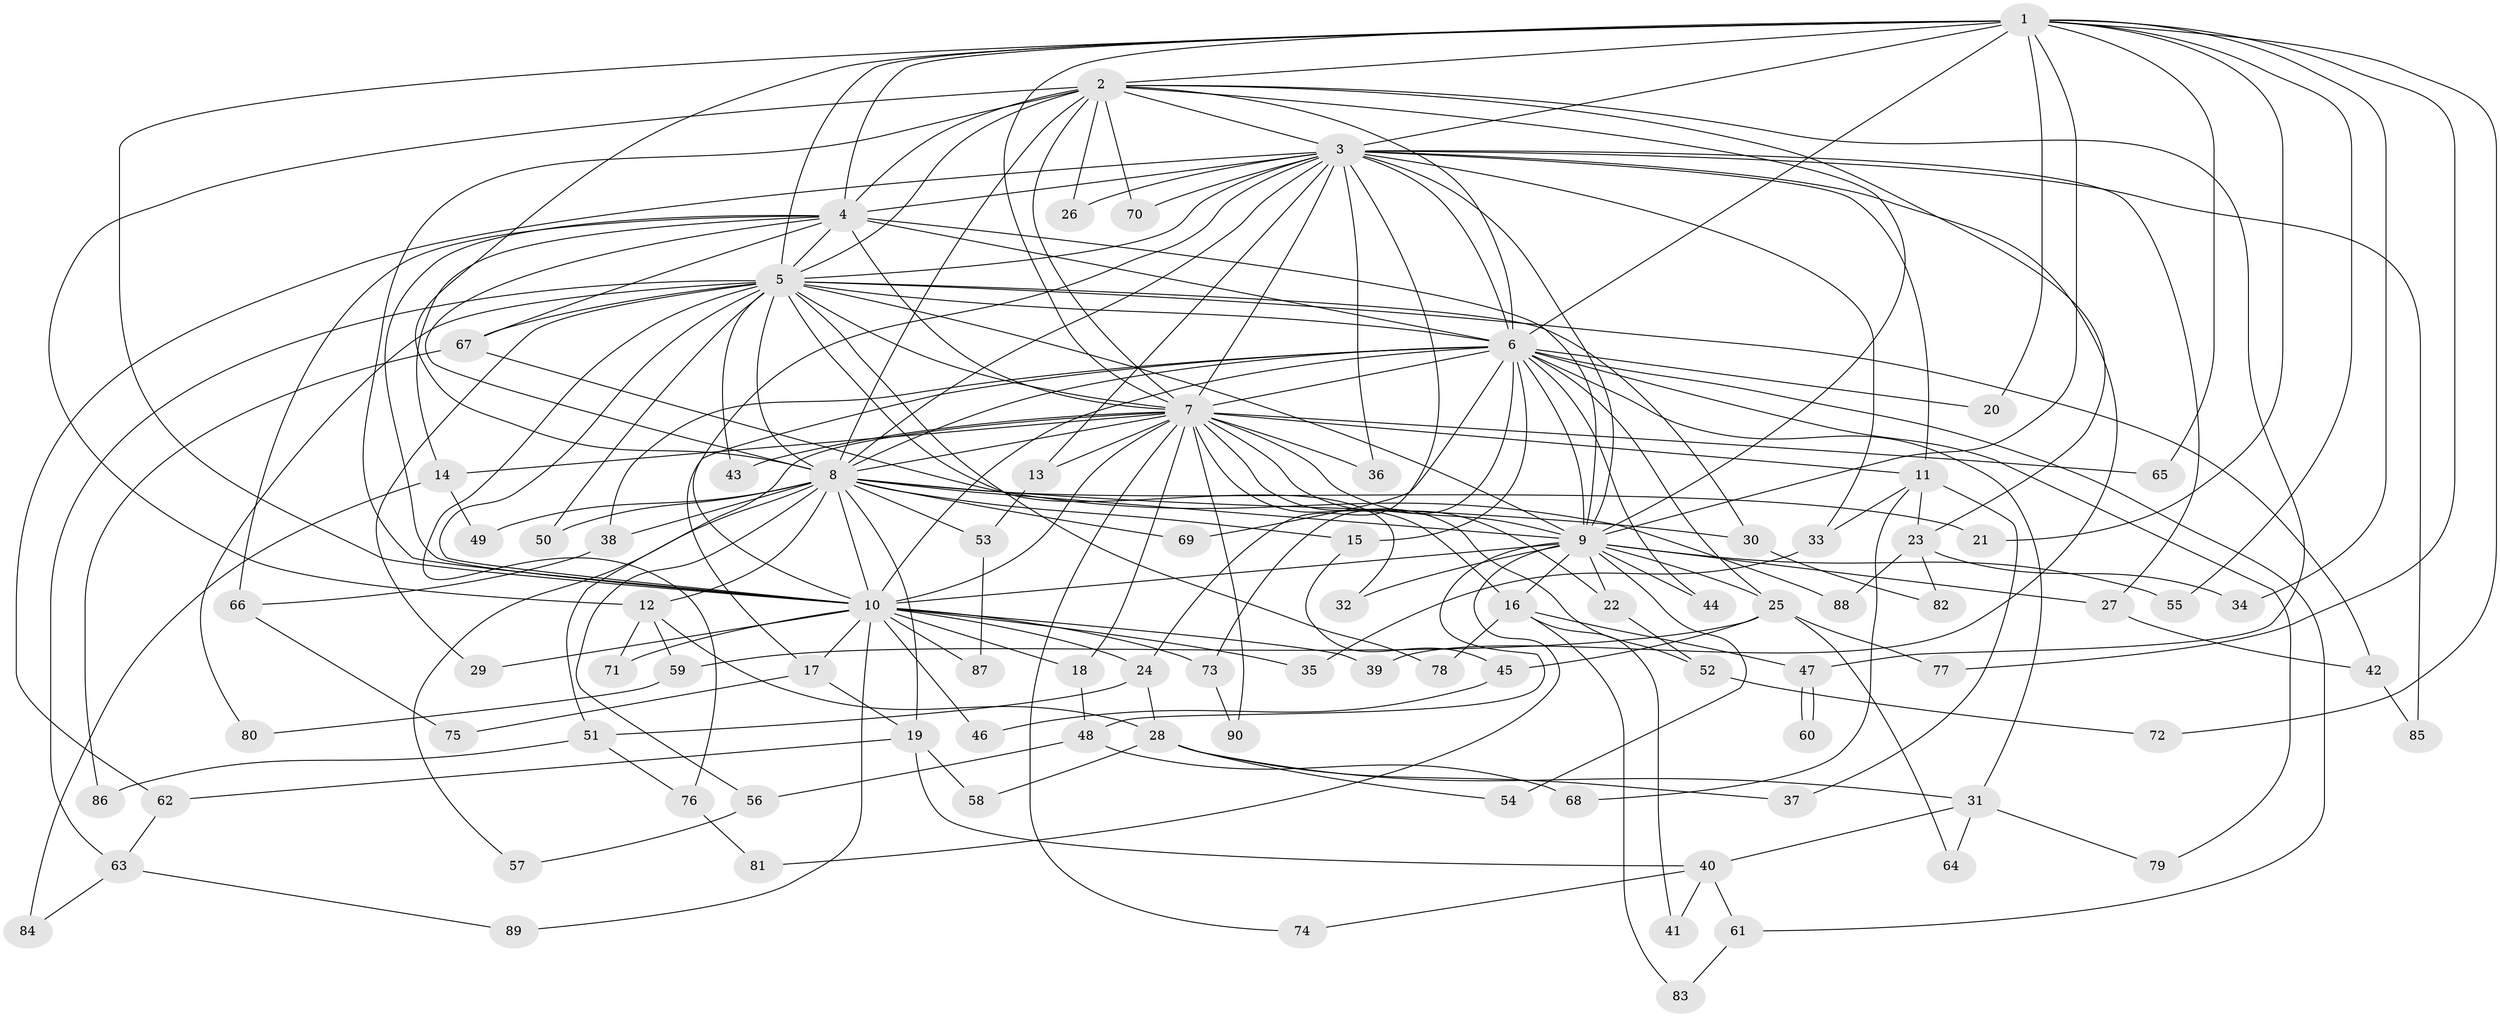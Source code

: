 // coarse degree distribution, {12: 0.03125, 19: 0.03125, 4: 0.125, 3: 0.296875, 5: 0.0625, 18: 0.03125, 6: 0.0625, 16: 0.03125, 2: 0.28125, 21: 0.015625, 15: 0.015625, 1: 0.015625}
// Generated by graph-tools (version 1.1) at 2025/36/03/04/25 23:36:29]
// undirected, 90 vertices, 205 edges
graph export_dot {
  node [color=gray90,style=filled];
  1;
  2;
  3;
  4;
  5;
  6;
  7;
  8;
  9;
  10;
  11;
  12;
  13;
  14;
  15;
  16;
  17;
  18;
  19;
  20;
  21;
  22;
  23;
  24;
  25;
  26;
  27;
  28;
  29;
  30;
  31;
  32;
  33;
  34;
  35;
  36;
  37;
  38;
  39;
  40;
  41;
  42;
  43;
  44;
  45;
  46;
  47;
  48;
  49;
  50;
  51;
  52;
  53;
  54;
  55;
  56;
  57;
  58;
  59;
  60;
  61;
  62;
  63;
  64;
  65;
  66;
  67;
  68;
  69;
  70;
  71;
  72;
  73;
  74;
  75;
  76;
  77;
  78;
  79;
  80;
  81;
  82;
  83;
  84;
  85;
  86;
  87;
  88;
  89;
  90;
  1 -- 2;
  1 -- 3;
  1 -- 4;
  1 -- 5;
  1 -- 6;
  1 -- 7;
  1 -- 8;
  1 -- 9;
  1 -- 10;
  1 -- 20;
  1 -- 21;
  1 -- 34;
  1 -- 55;
  1 -- 65;
  1 -- 72;
  1 -- 77;
  2 -- 3;
  2 -- 4;
  2 -- 5;
  2 -- 6;
  2 -- 7;
  2 -- 8;
  2 -- 9;
  2 -- 10;
  2 -- 12;
  2 -- 23;
  2 -- 26;
  2 -- 47;
  2 -- 70;
  3 -- 4;
  3 -- 5;
  3 -- 6;
  3 -- 7;
  3 -- 8;
  3 -- 9;
  3 -- 10;
  3 -- 11;
  3 -- 13;
  3 -- 24;
  3 -- 26;
  3 -- 27;
  3 -- 33;
  3 -- 36;
  3 -- 39;
  3 -- 62;
  3 -- 70;
  3 -- 85;
  4 -- 5;
  4 -- 6;
  4 -- 7;
  4 -- 8;
  4 -- 9;
  4 -- 10;
  4 -- 14;
  4 -- 66;
  4 -- 67;
  5 -- 6;
  5 -- 7;
  5 -- 8;
  5 -- 9;
  5 -- 10;
  5 -- 29;
  5 -- 30;
  5 -- 32;
  5 -- 42;
  5 -- 43;
  5 -- 50;
  5 -- 63;
  5 -- 67;
  5 -- 76;
  5 -- 78;
  5 -- 80;
  6 -- 7;
  6 -- 8;
  6 -- 9;
  6 -- 10;
  6 -- 15;
  6 -- 17;
  6 -- 20;
  6 -- 25;
  6 -- 31;
  6 -- 38;
  6 -- 44;
  6 -- 61;
  6 -- 69;
  6 -- 73;
  6 -- 79;
  7 -- 8;
  7 -- 9;
  7 -- 10;
  7 -- 11;
  7 -- 13;
  7 -- 14;
  7 -- 16;
  7 -- 18;
  7 -- 22;
  7 -- 36;
  7 -- 43;
  7 -- 51;
  7 -- 52;
  7 -- 65;
  7 -- 74;
  7 -- 90;
  8 -- 9;
  8 -- 10;
  8 -- 12;
  8 -- 15;
  8 -- 19;
  8 -- 21;
  8 -- 30;
  8 -- 38;
  8 -- 49;
  8 -- 50;
  8 -- 53;
  8 -- 56;
  8 -- 57;
  8 -- 69;
  9 -- 10;
  9 -- 16;
  9 -- 22;
  9 -- 25;
  9 -- 27;
  9 -- 32;
  9 -- 44;
  9 -- 48;
  9 -- 54;
  9 -- 55;
  9 -- 81;
  10 -- 17;
  10 -- 18;
  10 -- 24;
  10 -- 29;
  10 -- 35;
  10 -- 39;
  10 -- 46;
  10 -- 71;
  10 -- 73;
  10 -- 87;
  10 -- 89;
  11 -- 23;
  11 -- 33;
  11 -- 37;
  11 -- 68;
  12 -- 28;
  12 -- 59;
  12 -- 71;
  13 -- 53;
  14 -- 49;
  14 -- 84;
  15 -- 45;
  16 -- 41;
  16 -- 47;
  16 -- 78;
  16 -- 83;
  17 -- 19;
  17 -- 75;
  18 -- 48;
  19 -- 40;
  19 -- 58;
  19 -- 62;
  22 -- 52;
  23 -- 34;
  23 -- 82;
  23 -- 88;
  24 -- 28;
  24 -- 51;
  25 -- 45;
  25 -- 59;
  25 -- 64;
  25 -- 77;
  27 -- 42;
  28 -- 31;
  28 -- 37;
  28 -- 54;
  28 -- 58;
  30 -- 82;
  31 -- 40;
  31 -- 64;
  31 -- 79;
  33 -- 35;
  38 -- 66;
  40 -- 41;
  40 -- 61;
  40 -- 74;
  42 -- 85;
  45 -- 46;
  47 -- 60;
  47 -- 60;
  48 -- 56;
  48 -- 68;
  51 -- 76;
  51 -- 86;
  52 -- 72;
  53 -- 87;
  56 -- 57;
  59 -- 80;
  61 -- 83;
  62 -- 63;
  63 -- 84;
  63 -- 89;
  66 -- 75;
  67 -- 86;
  67 -- 88;
  73 -- 90;
  76 -- 81;
}
